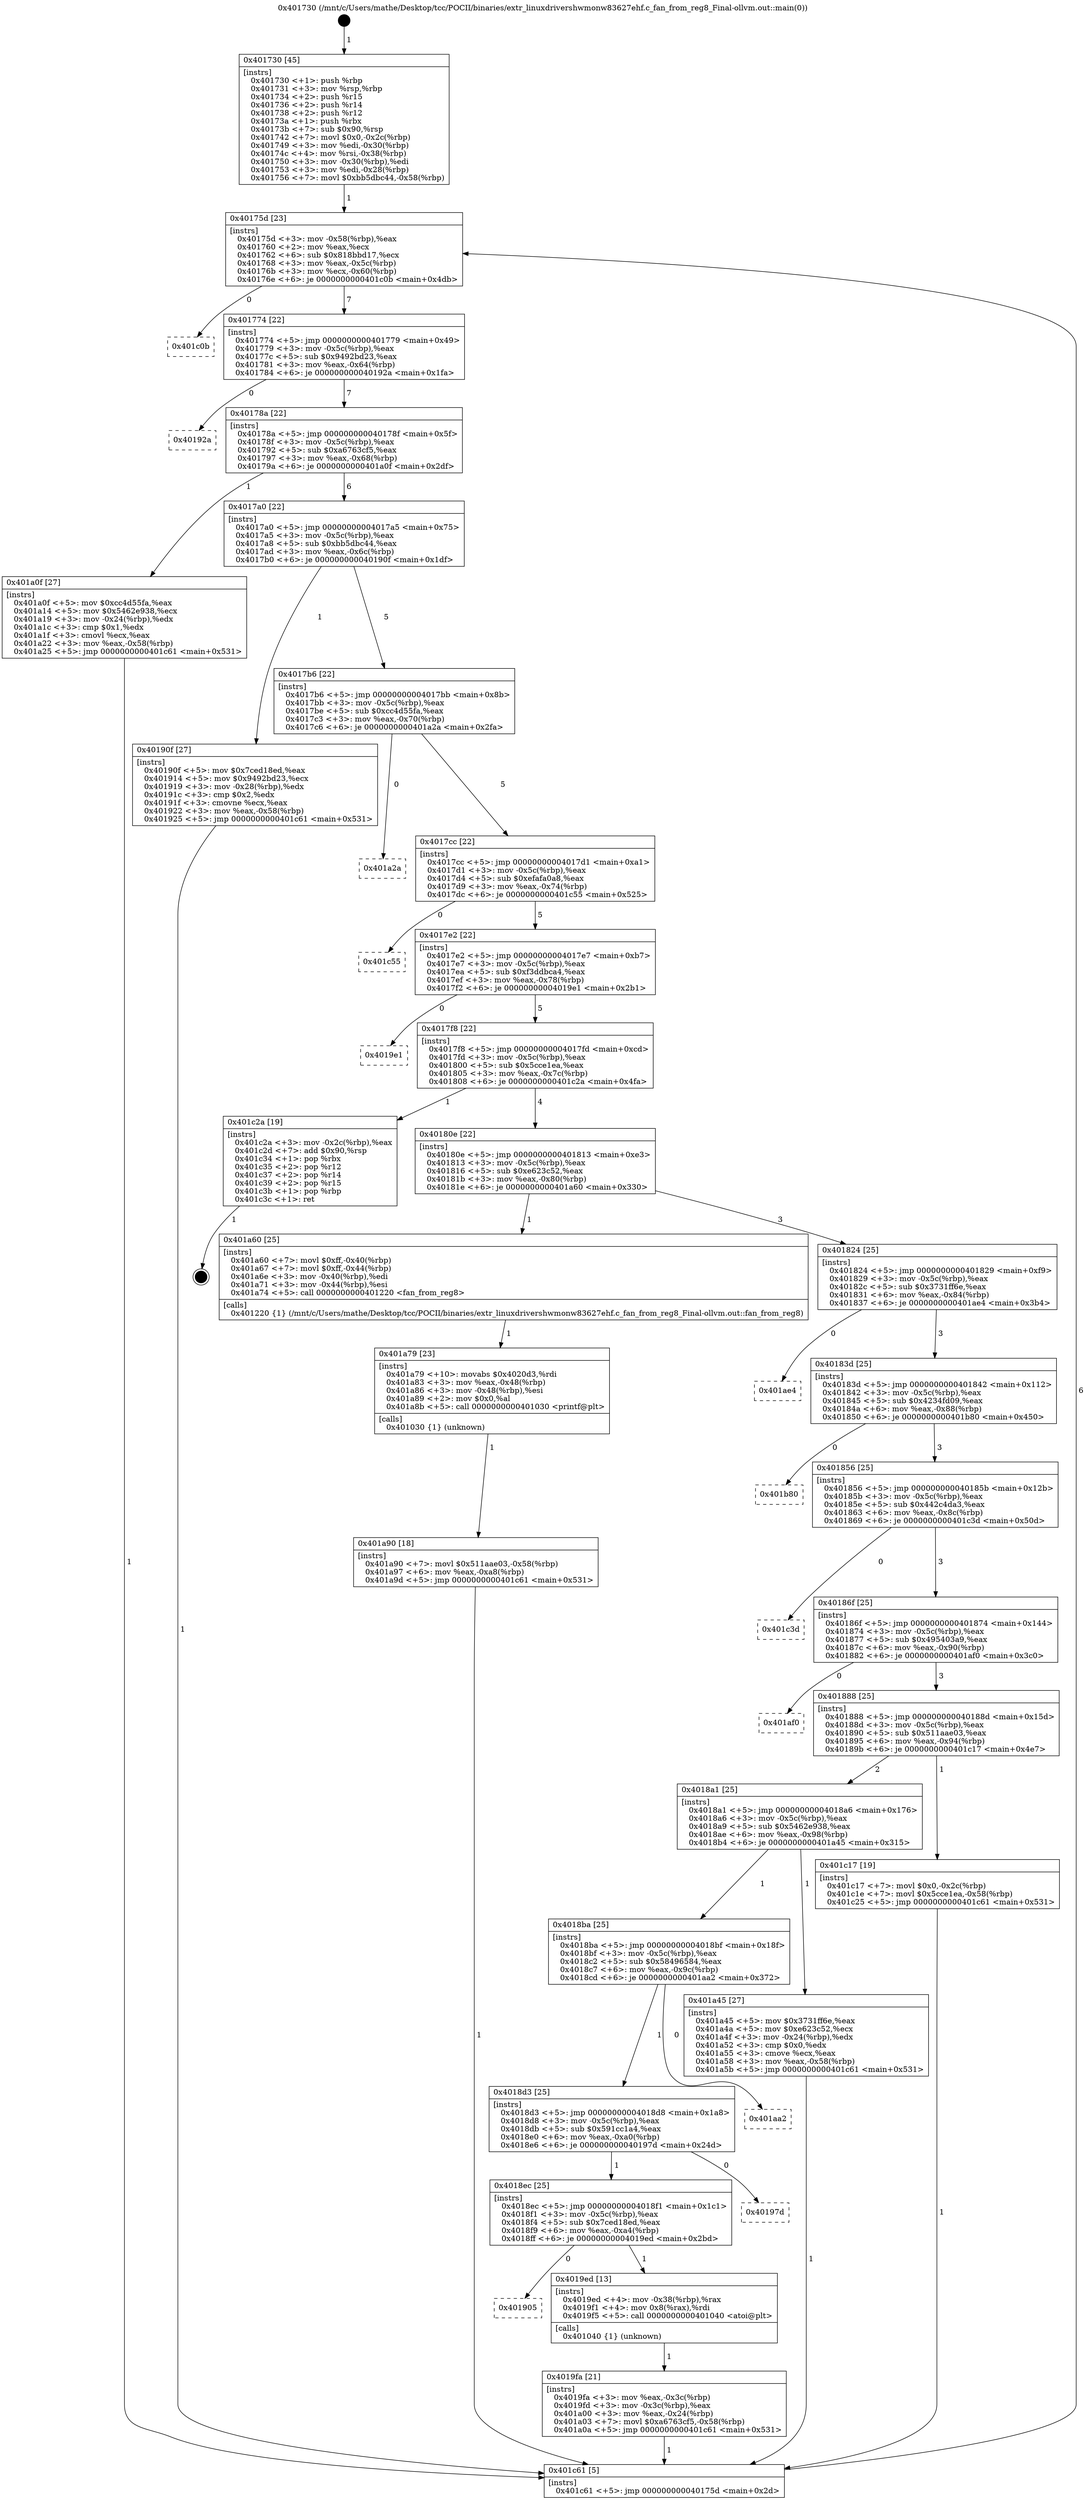 digraph "0x401730" {
  label = "0x401730 (/mnt/c/Users/mathe/Desktop/tcc/POCII/binaries/extr_linuxdrivershwmonw83627ehf.c_fan_from_reg8_Final-ollvm.out::main(0))"
  labelloc = "t"
  node[shape=record]

  Entry [label="",width=0.3,height=0.3,shape=circle,fillcolor=black,style=filled]
  "0x40175d" [label="{
     0x40175d [23]\l
     | [instrs]\l
     &nbsp;&nbsp;0x40175d \<+3\>: mov -0x58(%rbp),%eax\l
     &nbsp;&nbsp;0x401760 \<+2\>: mov %eax,%ecx\l
     &nbsp;&nbsp;0x401762 \<+6\>: sub $0x818bbd17,%ecx\l
     &nbsp;&nbsp;0x401768 \<+3\>: mov %eax,-0x5c(%rbp)\l
     &nbsp;&nbsp;0x40176b \<+3\>: mov %ecx,-0x60(%rbp)\l
     &nbsp;&nbsp;0x40176e \<+6\>: je 0000000000401c0b \<main+0x4db\>\l
  }"]
  "0x401c0b" [label="{
     0x401c0b\l
  }", style=dashed]
  "0x401774" [label="{
     0x401774 [22]\l
     | [instrs]\l
     &nbsp;&nbsp;0x401774 \<+5\>: jmp 0000000000401779 \<main+0x49\>\l
     &nbsp;&nbsp;0x401779 \<+3\>: mov -0x5c(%rbp),%eax\l
     &nbsp;&nbsp;0x40177c \<+5\>: sub $0x9492bd23,%eax\l
     &nbsp;&nbsp;0x401781 \<+3\>: mov %eax,-0x64(%rbp)\l
     &nbsp;&nbsp;0x401784 \<+6\>: je 000000000040192a \<main+0x1fa\>\l
  }"]
  Exit [label="",width=0.3,height=0.3,shape=circle,fillcolor=black,style=filled,peripheries=2]
  "0x40192a" [label="{
     0x40192a\l
  }", style=dashed]
  "0x40178a" [label="{
     0x40178a [22]\l
     | [instrs]\l
     &nbsp;&nbsp;0x40178a \<+5\>: jmp 000000000040178f \<main+0x5f\>\l
     &nbsp;&nbsp;0x40178f \<+3\>: mov -0x5c(%rbp),%eax\l
     &nbsp;&nbsp;0x401792 \<+5\>: sub $0xa6763cf5,%eax\l
     &nbsp;&nbsp;0x401797 \<+3\>: mov %eax,-0x68(%rbp)\l
     &nbsp;&nbsp;0x40179a \<+6\>: je 0000000000401a0f \<main+0x2df\>\l
  }"]
  "0x401a90" [label="{
     0x401a90 [18]\l
     | [instrs]\l
     &nbsp;&nbsp;0x401a90 \<+7\>: movl $0x511aae03,-0x58(%rbp)\l
     &nbsp;&nbsp;0x401a97 \<+6\>: mov %eax,-0xa8(%rbp)\l
     &nbsp;&nbsp;0x401a9d \<+5\>: jmp 0000000000401c61 \<main+0x531\>\l
  }"]
  "0x401a0f" [label="{
     0x401a0f [27]\l
     | [instrs]\l
     &nbsp;&nbsp;0x401a0f \<+5\>: mov $0xcc4d55fa,%eax\l
     &nbsp;&nbsp;0x401a14 \<+5\>: mov $0x5462e938,%ecx\l
     &nbsp;&nbsp;0x401a19 \<+3\>: mov -0x24(%rbp),%edx\l
     &nbsp;&nbsp;0x401a1c \<+3\>: cmp $0x1,%edx\l
     &nbsp;&nbsp;0x401a1f \<+3\>: cmovl %ecx,%eax\l
     &nbsp;&nbsp;0x401a22 \<+3\>: mov %eax,-0x58(%rbp)\l
     &nbsp;&nbsp;0x401a25 \<+5\>: jmp 0000000000401c61 \<main+0x531\>\l
  }"]
  "0x4017a0" [label="{
     0x4017a0 [22]\l
     | [instrs]\l
     &nbsp;&nbsp;0x4017a0 \<+5\>: jmp 00000000004017a5 \<main+0x75\>\l
     &nbsp;&nbsp;0x4017a5 \<+3\>: mov -0x5c(%rbp),%eax\l
     &nbsp;&nbsp;0x4017a8 \<+5\>: sub $0xbb5dbc44,%eax\l
     &nbsp;&nbsp;0x4017ad \<+3\>: mov %eax,-0x6c(%rbp)\l
     &nbsp;&nbsp;0x4017b0 \<+6\>: je 000000000040190f \<main+0x1df\>\l
  }"]
  "0x401a79" [label="{
     0x401a79 [23]\l
     | [instrs]\l
     &nbsp;&nbsp;0x401a79 \<+10\>: movabs $0x4020d3,%rdi\l
     &nbsp;&nbsp;0x401a83 \<+3\>: mov %eax,-0x48(%rbp)\l
     &nbsp;&nbsp;0x401a86 \<+3\>: mov -0x48(%rbp),%esi\l
     &nbsp;&nbsp;0x401a89 \<+2\>: mov $0x0,%al\l
     &nbsp;&nbsp;0x401a8b \<+5\>: call 0000000000401030 \<printf@plt\>\l
     | [calls]\l
     &nbsp;&nbsp;0x401030 \{1\} (unknown)\l
  }"]
  "0x40190f" [label="{
     0x40190f [27]\l
     | [instrs]\l
     &nbsp;&nbsp;0x40190f \<+5\>: mov $0x7ced18ed,%eax\l
     &nbsp;&nbsp;0x401914 \<+5\>: mov $0x9492bd23,%ecx\l
     &nbsp;&nbsp;0x401919 \<+3\>: mov -0x28(%rbp),%edx\l
     &nbsp;&nbsp;0x40191c \<+3\>: cmp $0x2,%edx\l
     &nbsp;&nbsp;0x40191f \<+3\>: cmovne %ecx,%eax\l
     &nbsp;&nbsp;0x401922 \<+3\>: mov %eax,-0x58(%rbp)\l
     &nbsp;&nbsp;0x401925 \<+5\>: jmp 0000000000401c61 \<main+0x531\>\l
  }"]
  "0x4017b6" [label="{
     0x4017b6 [22]\l
     | [instrs]\l
     &nbsp;&nbsp;0x4017b6 \<+5\>: jmp 00000000004017bb \<main+0x8b\>\l
     &nbsp;&nbsp;0x4017bb \<+3\>: mov -0x5c(%rbp),%eax\l
     &nbsp;&nbsp;0x4017be \<+5\>: sub $0xcc4d55fa,%eax\l
     &nbsp;&nbsp;0x4017c3 \<+3\>: mov %eax,-0x70(%rbp)\l
     &nbsp;&nbsp;0x4017c6 \<+6\>: je 0000000000401a2a \<main+0x2fa\>\l
  }"]
  "0x401c61" [label="{
     0x401c61 [5]\l
     | [instrs]\l
     &nbsp;&nbsp;0x401c61 \<+5\>: jmp 000000000040175d \<main+0x2d\>\l
  }"]
  "0x401730" [label="{
     0x401730 [45]\l
     | [instrs]\l
     &nbsp;&nbsp;0x401730 \<+1\>: push %rbp\l
     &nbsp;&nbsp;0x401731 \<+3\>: mov %rsp,%rbp\l
     &nbsp;&nbsp;0x401734 \<+2\>: push %r15\l
     &nbsp;&nbsp;0x401736 \<+2\>: push %r14\l
     &nbsp;&nbsp;0x401738 \<+2\>: push %r12\l
     &nbsp;&nbsp;0x40173a \<+1\>: push %rbx\l
     &nbsp;&nbsp;0x40173b \<+7\>: sub $0x90,%rsp\l
     &nbsp;&nbsp;0x401742 \<+7\>: movl $0x0,-0x2c(%rbp)\l
     &nbsp;&nbsp;0x401749 \<+3\>: mov %edi,-0x30(%rbp)\l
     &nbsp;&nbsp;0x40174c \<+4\>: mov %rsi,-0x38(%rbp)\l
     &nbsp;&nbsp;0x401750 \<+3\>: mov -0x30(%rbp),%edi\l
     &nbsp;&nbsp;0x401753 \<+3\>: mov %edi,-0x28(%rbp)\l
     &nbsp;&nbsp;0x401756 \<+7\>: movl $0xbb5dbc44,-0x58(%rbp)\l
  }"]
  "0x4019fa" [label="{
     0x4019fa [21]\l
     | [instrs]\l
     &nbsp;&nbsp;0x4019fa \<+3\>: mov %eax,-0x3c(%rbp)\l
     &nbsp;&nbsp;0x4019fd \<+3\>: mov -0x3c(%rbp),%eax\l
     &nbsp;&nbsp;0x401a00 \<+3\>: mov %eax,-0x24(%rbp)\l
     &nbsp;&nbsp;0x401a03 \<+7\>: movl $0xa6763cf5,-0x58(%rbp)\l
     &nbsp;&nbsp;0x401a0a \<+5\>: jmp 0000000000401c61 \<main+0x531\>\l
  }"]
  "0x401a2a" [label="{
     0x401a2a\l
  }", style=dashed]
  "0x4017cc" [label="{
     0x4017cc [22]\l
     | [instrs]\l
     &nbsp;&nbsp;0x4017cc \<+5\>: jmp 00000000004017d1 \<main+0xa1\>\l
     &nbsp;&nbsp;0x4017d1 \<+3\>: mov -0x5c(%rbp),%eax\l
     &nbsp;&nbsp;0x4017d4 \<+5\>: sub $0xefafa0a8,%eax\l
     &nbsp;&nbsp;0x4017d9 \<+3\>: mov %eax,-0x74(%rbp)\l
     &nbsp;&nbsp;0x4017dc \<+6\>: je 0000000000401c55 \<main+0x525\>\l
  }"]
  "0x401905" [label="{
     0x401905\l
  }", style=dashed]
  "0x401c55" [label="{
     0x401c55\l
  }", style=dashed]
  "0x4017e2" [label="{
     0x4017e2 [22]\l
     | [instrs]\l
     &nbsp;&nbsp;0x4017e2 \<+5\>: jmp 00000000004017e7 \<main+0xb7\>\l
     &nbsp;&nbsp;0x4017e7 \<+3\>: mov -0x5c(%rbp),%eax\l
     &nbsp;&nbsp;0x4017ea \<+5\>: sub $0xf3ddbca4,%eax\l
     &nbsp;&nbsp;0x4017ef \<+3\>: mov %eax,-0x78(%rbp)\l
     &nbsp;&nbsp;0x4017f2 \<+6\>: je 00000000004019e1 \<main+0x2b1\>\l
  }"]
  "0x4019ed" [label="{
     0x4019ed [13]\l
     | [instrs]\l
     &nbsp;&nbsp;0x4019ed \<+4\>: mov -0x38(%rbp),%rax\l
     &nbsp;&nbsp;0x4019f1 \<+4\>: mov 0x8(%rax),%rdi\l
     &nbsp;&nbsp;0x4019f5 \<+5\>: call 0000000000401040 \<atoi@plt\>\l
     | [calls]\l
     &nbsp;&nbsp;0x401040 \{1\} (unknown)\l
  }"]
  "0x4019e1" [label="{
     0x4019e1\l
  }", style=dashed]
  "0x4017f8" [label="{
     0x4017f8 [22]\l
     | [instrs]\l
     &nbsp;&nbsp;0x4017f8 \<+5\>: jmp 00000000004017fd \<main+0xcd\>\l
     &nbsp;&nbsp;0x4017fd \<+3\>: mov -0x5c(%rbp),%eax\l
     &nbsp;&nbsp;0x401800 \<+5\>: sub $0x5cce1ea,%eax\l
     &nbsp;&nbsp;0x401805 \<+3\>: mov %eax,-0x7c(%rbp)\l
     &nbsp;&nbsp;0x401808 \<+6\>: je 0000000000401c2a \<main+0x4fa\>\l
  }"]
  "0x4018ec" [label="{
     0x4018ec [25]\l
     | [instrs]\l
     &nbsp;&nbsp;0x4018ec \<+5\>: jmp 00000000004018f1 \<main+0x1c1\>\l
     &nbsp;&nbsp;0x4018f1 \<+3\>: mov -0x5c(%rbp),%eax\l
     &nbsp;&nbsp;0x4018f4 \<+5\>: sub $0x7ced18ed,%eax\l
     &nbsp;&nbsp;0x4018f9 \<+6\>: mov %eax,-0xa4(%rbp)\l
     &nbsp;&nbsp;0x4018ff \<+6\>: je 00000000004019ed \<main+0x2bd\>\l
  }"]
  "0x401c2a" [label="{
     0x401c2a [19]\l
     | [instrs]\l
     &nbsp;&nbsp;0x401c2a \<+3\>: mov -0x2c(%rbp),%eax\l
     &nbsp;&nbsp;0x401c2d \<+7\>: add $0x90,%rsp\l
     &nbsp;&nbsp;0x401c34 \<+1\>: pop %rbx\l
     &nbsp;&nbsp;0x401c35 \<+2\>: pop %r12\l
     &nbsp;&nbsp;0x401c37 \<+2\>: pop %r14\l
     &nbsp;&nbsp;0x401c39 \<+2\>: pop %r15\l
     &nbsp;&nbsp;0x401c3b \<+1\>: pop %rbp\l
     &nbsp;&nbsp;0x401c3c \<+1\>: ret\l
  }"]
  "0x40180e" [label="{
     0x40180e [22]\l
     | [instrs]\l
     &nbsp;&nbsp;0x40180e \<+5\>: jmp 0000000000401813 \<main+0xe3\>\l
     &nbsp;&nbsp;0x401813 \<+3\>: mov -0x5c(%rbp),%eax\l
     &nbsp;&nbsp;0x401816 \<+5\>: sub $0xe623c52,%eax\l
     &nbsp;&nbsp;0x40181b \<+3\>: mov %eax,-0x80(%rbp)\l
     &nbsp;&nbsp;0x40181e \<+6\>: je 0000000000401a60 \<main+0x330\>\l
  }"]
  "0x40197d" [label="{
     0x40197d\l
  }", style=dashed]
  "0x401a60" [label="{
     0x401a60 [25]\l
     | [instrs]\l
     &nbsp;&nbsp;0x401a60 \<+7\>: movl $0xff,-0x40(%rbp)\l
     &nbsp;&nbsp;0x401a67 \<+7\>: movl $0xff,-0x44(%rbp)\l
     &nbsp;&nbsp;0x401a6e \<+3\>: mov -0x40(%rbp),%edi\l
     &nbsp;&nbsp;0x401a71 \<+3\>: mov -0x44(%rbp),%esi\l
     &nbsp;&nbsp;0x401a74 \<+5\>: call 0000000000401220 \<fan_from_reg8\>\l
     | [calls]\l
     &nbsp;&nbsp;0x401220 \{1\} (/mnt/c/Users/mathe/Desktop/tcc/POCII/binaries/extr_linuxdrivershwmonw83627ehf.c_fan_from_reg8_Final-ollvm.out::fan_from_reg8)\l
  }"]
  "0x401824" [label="{
     0x401824 [25]\l
     | [instrs]\l
     &nbsp;&nbsp;0x401824 \<+5\>: jmp 0000000000401829 \<main+0xf9\>\l
     &nbsp;&nbsp;0x401829 \<+3\>: mov -0x5c(%rbp),%eax\l
     &nbsp;&nbsp;0x40182c \<+5\>: sub $0x3731ff6e,%eax\l
     &nbsp;&nbsp;0x401831 \<+6\>: mov %eax,-0x84(%rbp)\l
     &nbsp;&nbsp;0x401837 \<+6\>: je 0000000000401ae4 \<main+0x3b4\>\l
  }"]
  "0x4018d3" [label="{
     0x4018d3 [25]\l
     | [instrs]\l
     &nbsp;&nbsp;0x4018d3 \<+5\>: jmp 00000000004018d8 \<main+0x1a8\>\l
     &nbsp;&nbsp;0x4018d8 \<+3\>: mov -0x5c(%rbp),%eax\l
     &nbsp;&nbsp;0x4018db \<+5\>: sub $0x591cc1a4,%eax\l
     &nbsp;&nbsp;0x4018e0 \<+6\>: mov %eax,-0xa0(%rbp)\l
     &nbsp;&nbsp;0x4018e6 \<+6\>: je 000000000040197d \<main+0x24d\>\l
  }"]
  "0x401ae4" [label="{
     0x401ae4\l
  }", style=dashed]
  "0x40183d" [label="{
     0x40183d [25]\l
     | [instrs]\l
     &nbsp;&nbsp;0x40183d \<+5\>: jmp 0000000000401842 \<main+0x112\>\l
     &nbsp;&nbsp;0x401842 \<+3\>: mov -0x5c(%rbp),%eax\l
     &nbsp;&nbsp;0x401845 \<+5\>: sub $0x4234fd09,%eax\l
     &nbsp;&nbsp;0x40184a \<+6\>: mov %eax,-0x88(%rbp)\l
     &nbsp;&nbsp;0x401850 \<+6\>: je 0000000000401b80 \<main+0x450\>\l
  }"]
  "0x401aa2" [label="{
     0x401aa2\l
  }", style=dashed]
  "0x401b80" [label="{
     0x401b80\l
  }", style=dashed]
  "0x401856" [label="{
     0x401856 [25]\l
     | [instrs]\l
     &nbsp;&nbsp;0x401856 \<+5\>: jmp 000000000040185b \<main+0x12b\>\l
     &nbsp;&nbsp;0x40185b \<+3\>: mov -0x5c(%rbp),%eax\l
     &nbsp;&nbsp;0x40185e \<+5\>: sub $0x442c4da3,%eax\l
     &nbsp;&nbsp;0x401863 \<+6\>: mov %eax,-0x8c(%rbp)\l
     &nbsp;&nbsp;0x401869 \<+6\>: je 0000000000401c3d \<main+0x50d\>\l
  }"]
  "0x4018ba" [label="{
     0x4018ba [25]\l
     | [instrs]\l
     &nbsp;&nbsp;0x4018ba \<+5\>: jmp 00000000004018bf \<main+0x18f\>\l
     &nbsp;&nbsp;0x4018bf \<+3\>: mov -0x5c(%rbp),%eax\l
     &nbsp;&nbsp;0x4018c2 \<+5\>: sub $0x58496584,%eax\l
     &nbsp;&nbsp;0x4018c7 \<+6\>: mov %eax,-0x9c(%rbp)\l
     &nbsp;&nbsp;0x4018cd \<+6\>: je 0000000000401aa2 \<main+0x372\>\l
  }"]
  "0x401c3d" [label="{
     0x401c3d\l
  }", style=dashed]
  "0x40186f" [label="{
     0x40186f [25]\l
     | [instrs]\l
     &nbsp;&nbsp;0x40186f \<+5\>: jmp 0000000000401874 \<main+0x144\>\l
     &nbsp;&nbsp;0x401874 \<+3\>: mov -0x5c(%rbp),%eax\l
     &nbsp;&nbsp;0x401877 \<+5\>: sub $0x495403a9,%eax\l
     &nbsp;&nbsp;0x40187c \<+6\>: mov %eax,-0x90(%rbp)\l
     &nbsp;&nbsp;0x401882 \<+6\>: je 0000000000401af0 \<main+0x3c0\>\l
  }"]
  "0x401a45" [label="{
     0x401a45 [27]\l
     | [instrs]\l
     &nbsp;&nbsp;0x401a45 \<+5\>: mov $0x3731ff6e,%eax\l
     &nbsp;&nbsp;0x401a4a \<+5\>: mov $0xe623c52,%ecx\l
     &nbsp;&nbsp;0x401a4f \<+3\>: mov -0x24(%rbp),%edx\l
     &nbsp;&nbsp;0x401a52 \<+3\>: cmp $0x0,%edx\l
     &nbsp;&nbsp;0x401a55 \<+3\>: cmove %ecx,%eax\l
     &nbsp;&nbsp;0x401a58 \<+3\>: mov %eax,-0x58(%rbp)\l
     &nbsp;&nbsp;0x401a5b \<+5\>: jmp 0000000000401c61 \<main+0x531\>\l
  }"]
  "0x401af0" [label="{
     0x401af0\l
  }", style=dashed]
  "0x401888" [label="{
     0x401888 [25]\l
     | [instrs]\l
     &nbsp;&nbsp;0x401888 \<+5\>: jmp 000000000040188d \<main+0x15d\>\l
     &nbsp;&nbsp;0x40188d \<+3\>: mov -0x5c(%rbp),%eax\l
     &nbsp;&nbsp;0x401890 \<+5\>: sub $0x511aae03,%eax\l
     &nbsp;&nbsp;0x401895 \<+6\>: mov %eax,-0x94(%rbp)\l
     &nbsp;&nbsp;0x40189b \<+6\>: je 0000000000401c17 \<main+0x4e7\>\l
  }"]
  "0x4018a1" [label="{
     0x4018a1 [25]\l
     | [instrs]\l
     &nbsp;&nbsp;0x4018a1 \<+5\>: jmp 00000000004018a6 \<main+0x176\>\l
     &nbsp;&nbsp;0x4018a6 \<+3\>: mov -0x5c(%rbp),%eax\l
     &nbsp;&nbsp;0x4018a9 \<+5\>: sub $0x5462e938,%eax\l
     &nbsp;&nbsp;0x4018ae \<+6\>: mov %eax,-0x98(%rbp)\l
     &nbsp;&nbsp;0x4018b4 \<+6\>: je 0000000000401a45 \<main+0x315\>\l
  }"]
  "0x401c17" [label="{
     0x401c17 [19]\l
     | [instrs]\l
     &nbsp;&nbsp;0x401c17 \<+7\>: movl $0x0,-0x2c(%rbp)\l
     &nbsp;&nbsp;0x401c1e \<+7\>: movl $0x5cce1ea,-0x58(%rbp)\l
     &nbsp;&nbsp;0x401c25 \<+5\>: jmp 0000000000401c61 \<main+0x531\>\l
  }"]
  Entry -> "0x401730" [label=" 1"]
  "0x40175d" -> "0x401c0b" [label=" 0"]
  "0x40175d" -> "0x401774" [label=" 7"]
  "0x401c2a" -> Exit [label=" 1"]
  "0x401774" -> "0x40192a" [label=" 0"]
  "0x401774" -> "0x40178a" [label=" 7"]
  "0x401c17" -> "0x401c61" [label=" 1"]
  "0x40178a" -> "0x401a0f" [label=" 1"]
  "0x40178a" -> "0x4017a0" [label=" 6"]
  "0x401a90" -> "0x401c61" [label=" 1"]
  "0x4017a0" -> "0x40190f" [label=" 1"]
  "0x4017a0" -> "0x4017b6" [label=" 5"]
  "0x40190f" -> "0x401c61" [label=" 1"]
  "0x401730" -> "0x40175d" [label=" 1"]
  "0x401c61" -> "0x40175d" [label=" 6"]
  "0x401a79" -> "0x401a90" [label=" 1"]
  "0x4017b6" -> "0x401a2a" [label=" 0"]
  "0x4017b6" -> "0x4017cc" [label=" 5"]
  "0x401a60" -> "0x401a79" [label=" 1"]
  "0x4017cc" -> "0x401c55" [label=" 0"]
  "0x4017cc" -> "0x4017e2" [label=" 5"]
  "0x401a45" -> "0x401c61" [label=" 1"]
  "0x4017e2" -> "0x4019e1" [label=" 0"]
  "0x4017e2" -> "0x4017f8" [label=" 5"]
  "0x401a0f" -> "0x401c61" [label=" 1"]
  "0x4017f8" -> "0x401c2a" [label=" 1"]
  "0x4017f8" -> "0x40180e" [label=" 4"]
  "0x4019ed" -> "0x4019fa" [label=" 1"]
  "0x40180e" -> "0x401a60" [label=" 1"]
  "0x40180e" -> "0x401824" [label=" 3"]
  "0x4018ec" -> "0x401905" [label=" 0"]
  "0x401824" -> "0x401ae4" [label=" 0"]
  "0x401824" -> "0x40183d" [label=" 3"]
  "0x4019fa" -> "0x401c61" [label=" 1"]
  "0x40183d" -> "0x401b80" [label=" 0"]
  "0x40183d" -> "0x401856" [label=" 3"]
  "0x4018d3" -> "0x4018ec" [label=" 1"]
  "0x401856" -> "0x401c3d" [label=" 0"]
  "0x401856" -> "0x40186f" [label=" 3"]
  "0x4018ec" -> "0x4019ed" [label=" 1"]
  "0x40186f" -> "0x401af0" [label=" 0"]
  "0x40186f" -> "0x401888" [label=" 3"]
  "0x4018ba" -> "0x4018d3" [label=" 1"]
  "0x401888" -> "0x401c17" [label=" 1"]
  "0x401888" -> "0x4018a1" [label=" 2"]
  "0x4018ba" -> "0x401aa2" [label=" 0"]
  "0x4018a1" -> "0x401a45" [label=" 1"]
  "0x4018a1" -> "0x4018ba" [label=" 1"]
  "0x4018d3" -> "0x40197d" [label=" 0"]
}
